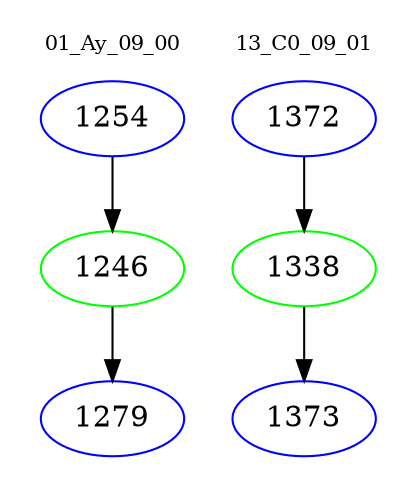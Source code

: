 digraph{
subgraph cluster_0 {
color = white
label = "01_Ay_09_00";
fontsize=10;
T0_1254 [label="1254", color="blue"]
T0_1254 -> T0_1246 [color="black"]
T0_1246 [label="1246", color="green"]
T0_1246 -> T0_1279 [color="black"]
T0_1279 [label="1279", color="blue"]
}
subgraph cluster_1 {
color = white
label = "13_C0_09_01";
fontsize=10;
T1_1372 [label="1372", color="blue"]
T1_1372 -> T1_1338 [color="black"]
T1_1338 [label="1338", color="green"]
T1_1338 -> T1_1373 [color="black"]
T1_1373 [label="1373", color="blue"]
}
}
